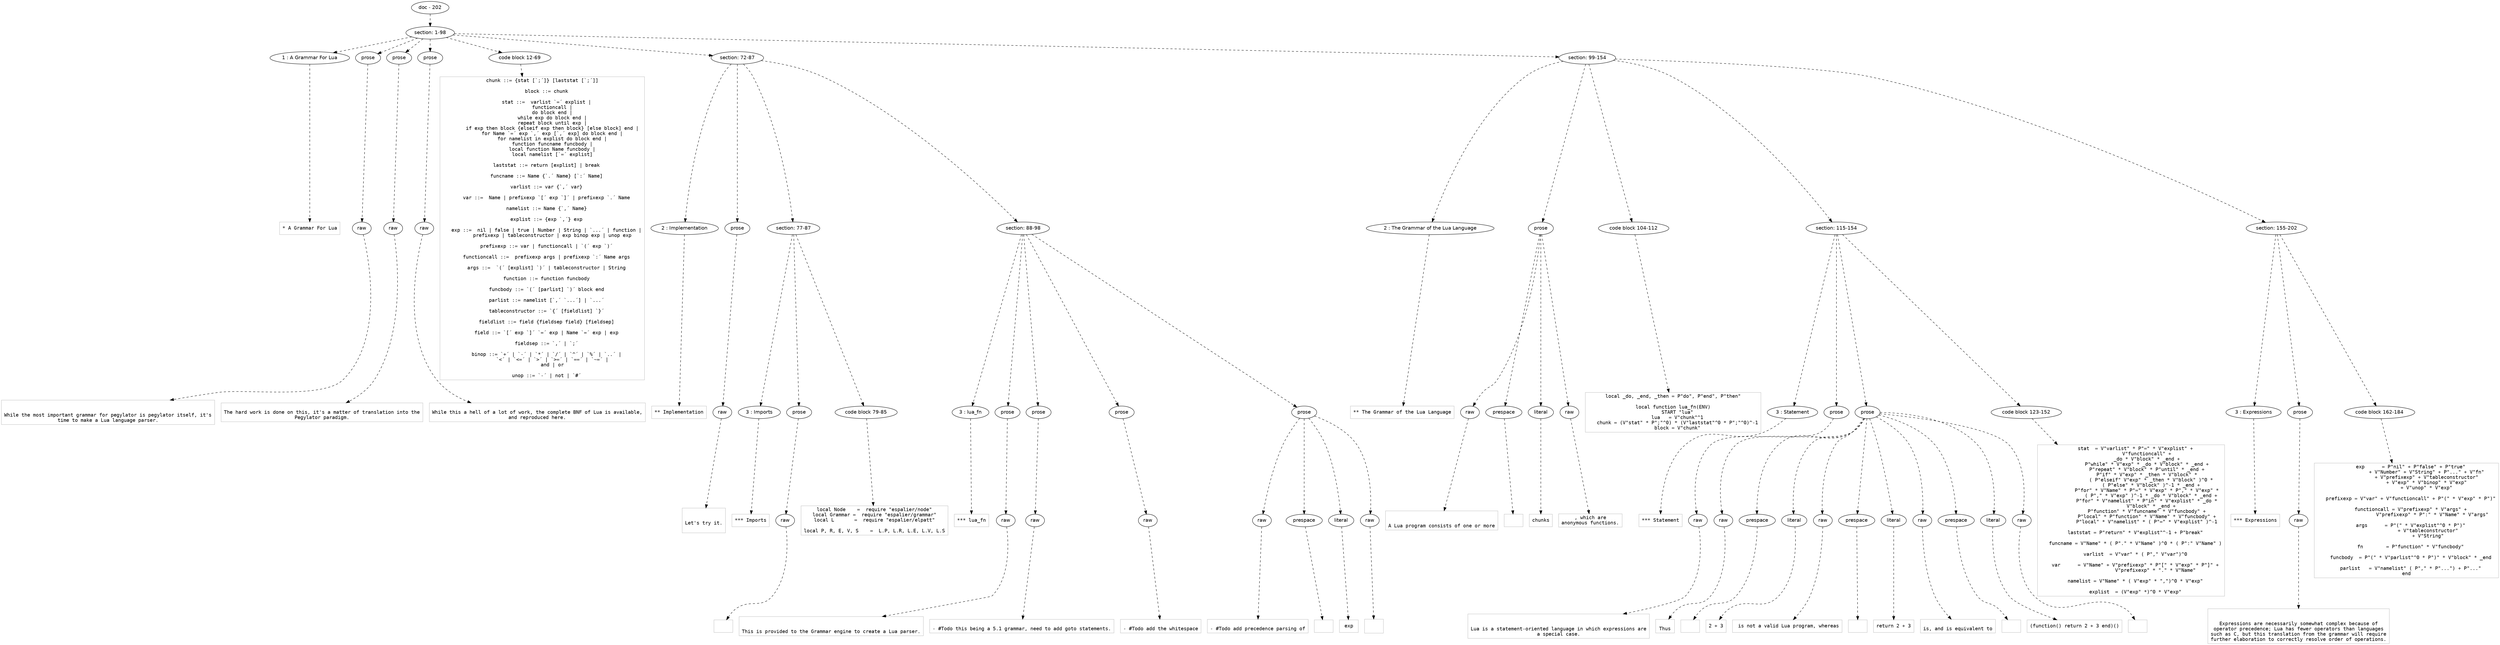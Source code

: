 digraph lpegNode {

node [fontname=Helvetica]
edge [style=dashed]

doc_0 [label="doc - 202"]


doc_0 -> { section_1}
{rank=same; section_1}

section_1 [label="section: 1-98"]


// END RANK doc_0

section_1 -> { header_2 prose_3 prose_4 prose_5 codeblock_6 section_7 section_8}
{rank=same; header_2 prose_3 prose_4 prose_5 codeblock_6 section_7 section_8}

header_2 [label="1 : A Grammar For Lua"]

prose_3 [label="prose"]

prose_4 [label="prose"]

prose_5 [label="prose"]

codeblock_6 [label="code block 12-69"]

section_7 [label="section: 72-87"]

section_8 [label="section: 99-154"]


// END RANK section_1

header_2 -> leaf_9
leaf_9  [color=Gray,shape=rectangle,fontname=Inconsolata,label="* A Grammar For Lua"]
// END RANK header_2

prose_3 -> { raw_10}
{rank=same; raw_10}

raw_10 [label="raw"]


// END RANK prose_3

raw_10 -> leaf_11
leaf_11  [color=Gray,shape=rectangle,fontname=Inconsolata,label="

While the most important grammar for pegylator is pegylator itself, it's
time to make a Lua language parser.
"]
// END RANK raw_10

prose_4 -> { raw_12}
{rank=same; raw_12}

raw_12 [label="raw"]


// END RANK prose_4

raw_12 -> leaf_13
leaf_13  [color=Gray,shape=rectangle,fontname=Inconsolata,label="
The hard work is done on this, it's a matter of translation into the
Pegylator paradigm.
"]
// END RANK raw_12

prose_5 -> { raw_14}
{rank=same; raw_14}

raw_14 [label="raw"]


// END RANK prose_5

raw_14 -> leaf_15
leaf_15  [color=Gray,shape=rectangle,fontname=Inconsolata,label="
While this a hell of a lot of work, the complete BNF of Lua is available,
and reproduced here.
"]
// END RANK raw_14

codeblock_6 -> leaf_16
leaf_16  [color=Gray,shape=rectangle,fontname=Inconsolata,label="chunk ::= {stat [`;´]} [laststat [`;´]]

   block ::= chunk

   stat ::=  varlist `=´ explist |
       functioncall |
       do block end |
       while exp do block end |
       repeat block until exp |
       if exp then block {elseif exp then block} [else block] end |
       for Name `=´ exp `,´ exp [`,´ exp] do block end |
       for namelist in explist do block end |
       function funcname funcbody |
       local function Name funcbody |
       local namelist [`=´ explist]

   laststat ::= return [explist] | break

   funcname ::= Name {`.´ Name} [`:´ Name]

   varlist ::= var {`,´ var}

   var ::=  Name | prefixexp `[´ exp `]´ | prefixexp `.´ Name

   namelist ::= Name {`,´ Name}

   explist ::= {exp `,´} exp

   exp ::=  nil | false | true | Number | String | `...´ | function |
       prefixexp | tableconstructor | exp binop exp | unop exp

   prefixexp ::= var | functioncall | `(´ exp `)´

   functioncall ::=  prefixexp args | prefixexp `:´ Name args

   args ::=  `(´ [explist] `)´ | tableconstructor | String

   function ::= function funcbody

   funcbody ::= `(´ [parlist] `)´ block end

   parlist ::= namelist [`,´ `...´] | `...´

   tableconstructor ::= `{´ [fieldlist] `}´

   fieldlist ::= field {fieldsep field} [fieldsep]

   field ::= `[´ exp `]´ `=´ exp | Name `=´ exp | exp

   fieldsep ::= `,´ | `;´

   binop ::= `+´ | `-´ | `*´ | `/´ | `^´ | `%´ | `..´ |
       `<´ | `<=´ | `>´ | `>=´ | `==´ | `~=´ |
       and | or

   unop ::= `-´ | not | `#´"]
// END RANK codeblock_6

section_7 -> { header_17 prose_18 section_19 section_20}
{rank=same; header_17 prose_18 section_19 section_20}

header_17 [label="2 : Implementation"]

prose_18 [label="prose"]

section_19 [label="section: 77-87"]

section_20 [label="section: 88-98"]


// END RANK section_7

header_17 -> leaf_21
leaf_21  [color=Gray,shape=rectangle,fontname=Inconsolata,label="** Implementation"]
// END RANK header_17

prose_18 -> { raw_22}
{rank=same; raw_22}

raw_22 [label="raw"]


// END RANK prose_18

raw_22 -> leaf_23
leaf_23  [color=Gray,shape=rectangle,fontname=Inconsolata,label="

Let's try it.

"]
// END RANK raw_22

section_19 -> { header_24 prose_25 codeblock_26}
{rank=same; header_24 prose_25 codeblock_26}

header_24 [label="3 : Imports"]

prose_25 [label="prose"]

codeblock_26 [label="code block 79-85"]


// END RANK section_19

header_24 -> leaf_27
leaf_27  [color=Gray,shape=rectangle,fontname=Inconsolata,label="*** Imports"]
// END RANK header_24

prose_25 -> { raw_28}
{rank=same; raw_28}

raw_28 [label="raw"]


// END RANK prose_25

raw_28 -> leaf_29
leaf_29  [color=Gray,shape=rectangle,fontname=Inconsolata,label="
"]
// END RANK raw_28

codeblock_26 -> leaf_30
leaf_30  [color=Gray,shape=rectangle,fontname=Inconsolata,label="local Node    =  require \"espalier/node\"
local Grammar =  require \"espalier/grammar\"
local L       =  require \"espalier/elpatt\"

local P, R, E, V, S    =  L.P, L.R, L.E, L.V, L.S"]
// END RANK codeblock_26

section_20 -> { header_31 prose_32 prose_33 prose_34 prose_35}
{rank=same; header_31 prose_32 prose_33 prose_34 prose_35}

header_31 [label="3 : lua_fn"]

prose_32 [label="prose"]

prose_33 [label="prose"]

prose_34 [label="prose"]

prose_35 [label="prose"]


// END RANK section_20

header_31 -> leaf_36
leaf_36  [color=Gray,shape=rectangle,fontname=Inconsolata,label="*** lua_fn"]
// END RANK header_31

prose_32 -> { raw_37}
{rank=same; raw_37}

raw_37 [label="raw"]


// END RANK prose_32

raw_37 -> leaf_38
leaf_38  [color=Gray,shape=rectangle,fontname=Inconsolata,label="

This is provided to the Grammar engine to create a Lua parser.
"]
// END RANK raw_37

prose_33 -> { raw_39}
{rank=same; raw_39}

raw_39 [label="raw"]


// END RANK prose_33

raw_39 -> leaf_40
leaf_40  [color=Gray,shape=rectangle,fontname=Inconsolata,label="
- #Todo this being a 5.1 grammar, need to add goto statements.
"]
// END RANK raw_39

prose_34 -> { raw_41}
{rank=same; raw_41}

raw_41 [label="raw"]


// END RANK prose_34

raw_41 -> leaf_42
leaf_42  [color=Gray,shape=rectangle,fontname=Inconsolata,label="
- #Todo add the whitespace
"]
// END RANK raw_41

prose_35 -> { raw_43 prespace_44 literal_45 raw_46}
{rank=same; raw_43 prespace_44 literal_45 raw_46}

raw_43 [label="raw"]

prespace_44 [label="prespace"]

literal_45 [label="literal"]

raw_46 [label="raw"]


// END RANK prose_35

raw_43 -> leaf_47
leaf_47  [color=Gray,shape=rectangle,fontname=Inconsolata,label="
- #Todo add precedence parsing of"]
// END RANK raw_43

prespace_44 -> leaf_48
leaf_48  [color=Gray,shape=rectangle,fontname=Inconsolata,label=" "]
// END RANK prespace_44

literal_45 -> leaf_49
leaf_49  [color=Gray,shape=rectangle,fontname=Inconsolata,label="exp"]
// END RANK literal_45

raw_46 -> leaf_50
leaf_50  [color=Gray,shape=rectangle,fontname=Inconsolata,label="

"]
// END RANK raw_46

section_8 -> { header_51 prose_52 codeblock_53 section_54 section_55}
{rank=same; header_51 prose_52 codeblock_53 section_54 section_55}

header_51 [label="2 : The Grammar of the Lua Language"]

prose_52 [label="prose"]

codeblock_53 [label="code block 104-112"]

section_54 [label="section: 115-154"]

section_55 [label="section: 155-202"]


// END RANK section_8

header_51 -> leaf_56
leaf_56  [color=Gray,shape=rectangle,fontname=Inconsolata,label="** The Grammar of the Lua Language"]
// END RANK header_51

prose_52 -> { raw_57 prespace_58 literal_59 raw_60}
{rank=same; raw_57 prespace_58 literal_59 raw_60}

raw_57 [label="raw"]

prespace_58 [label="prespace"]

literal_59 [label="literal"]

raw_60 [label="raw"]


// END RANK prose_52

raw_57 -> leaf_61
leaf_61  [color=Gray,shape=rectangle,fontname=Inconsolata,label="

A Lua program consists of one or more"]
// END RANK raw_57

prespace_58 -> leaf_62
leaf_62  [color=Gray,shape=rectangle,fontname=Inconsolata,label=" "]
// END RANK prespace_58

literal_59 -> leaf_63
leaf_63  [color=Gray,shape=rectangle,fontname=Inconsolata,label="chunks"]
// END RANK literal_59

raw_60 -> leaf_64
leaf_64  [color=Gray,shape=rectangle,fontname=Inconsolata,label=", which are
anonymous functions.
"]
// END RANK raw_60

codeblock_53 -> leaf_65
leaf_65  [color=Gray,shape=rectangle,fontname=Inconsolata,label="local _do, _end, _then = P\"do\", P\"end\", P\"then\"

local function lua_fn(ENV)
   START \"lua\"
   lua   = V\"chunk\"^1
   chunk = (V\"stat\" * P\";\"^0) * (V\"laststat\"^0 * P\";\"^0)^-1
   block = V\"chunk\""]
// END RANK codeblock_53

section_54 -> { header_66 prose_67 prose_68 codeblock_69}
{rank=same; header_66 prose_67 prose_68 codeblock_69}

header_66 [label="3 : Statement"]

prose_67 [label="prose"]

prose_68 [label="prose"]

codeblock_69 [label="code block 123-152"]


// END RANK section_54

header_66 -> leaf_70
leaf_70  [color=Gray,shape=rectangle,fontname=Inconsolata,label="*** Statement"]
// END RANK header_66

prose_67 -> { raw_71}
{rank=same; raw_71}

raw_71 [label="raw"]


// END RANK prose_67

raw_71 -> leaf_72
leaf_72  [color=Gray,shape=rectangle,fontname=Inconsolata,label="

Lua is a statement-oriented language in which expressions are
a special case.
"]
// END RANK raw_71

prose_68 -> { raw_73 prespace_74 literal_75 raw_76 prespace_77 literal_78 raw_79 prespace_80 literal_81 raw_82}
{rank=same; raw_73 prespace_74 literal_75 raw_76 prespace_77 literal_78 raw_79 prespace_80 literal_81 raw_82}

raw_73 [label="raw"]

prespace_74 [label="prespace"]

literal_75 [label="literal"]

raw_76 [label="raw"]

prespace_77 [label="prespace"]

literal_78 [label="literal"]

raw_79 [label="raw"]

prespace_80 [label="prespace"]

literal_81 [label="literal"]

raw_82 [label="raw"]


// END RANK prose_68

raw_73 -> leaf_83
leaf_83  [color=Gray,shape=rectangle,fontname=Inconsolata,label="
Thus"]
// END RANK raw_73

prespace_74 -> leaf_84
leaf_84  [color=Gray,shape=rectangle,fontname=Inconsolata,label=" "]
// END RANK prespace_74

literal_75 -> leaf_85
leaf_85  [color=Gray,shape=rectangle,fontname=Inconsolata,label="2 + 3"]
// END RANK literal_75

raw_76 -> leaf_86
leaf_86  [color=Gray,shape=rectangle,fontname=Inconsolata,label=" is not a valid Lua program, whereas"]
// END RANK raw_76

prespace_77 -> leaf_87
leaf_87  [color=Gray,shape=rectangle,fontname=Inconsolata,label=" "]
// END RANK prespace_77

literal_78 -> leaf_88
leaf_88  [color=Gray,shape=rectangle,fontname=Inconsolata,label="return 2 + 3"]
// END RANK literal_78

raw_79 -> leaf_89
leaf_89  [color=Gray,shape=rectangle,fontname=Inconsolata,label="
is, and is equivalent to"]
// END RANK raw_79

prespace_80 -> leaf_90
leaf_90  [color=Gray,shape=rectangle,fontname=Inconsolata,label=" "]
// END RANK prespace_80

literal_81 -> leaf_91
leaf_91  [color=Gray,shape=rectangle,fontname=Inconsolata,label="(function() return 2 + 3 end)()"]
// END RANK literal_81

raw_82 -> leaf_92
leaf_92  [color=Gray,shape=rectangle,fontname=Inconsolata,label="
"]
// END RANK raw_82

codeblock_69 -> leaf_93
leaf_93  [color=Gray,shape=rectangle,fontname=Inconsolata,label="   stat  = V\"varlist\" * P\"=\" * V\"explist\" +
           V\"functioncall\" +
           _do * V\"block\" * _end +
           P\"while\" * V\"exp\" * _do * V\"block\" * _end +
           P\"repeat\" * V\"block\" * P\"until\" * _end +
           P\"if\" * V\"exp\" * _then * V\"block\" *
              ( P\"elseif\" V\"exp\" * _then * V\"block\" )^0 *
              ( P\"else\" * V\"block\" )^-1 * _end +
           P\"for\" * V\"Name\" * P\"=\" * V\"exp\" * P\",\" * V\"exp\" *
              ( P\",\" * V\"exp\" )^-1 * _do * V\"block\" * _end +
           P\"for\" * V\"namelist\" * P\"in\" * V\"explist\" * _do *
              V\"block\" * _end +
           P\"function\" * V\"funcname\" * V\"funcbody\" +
           P\"local\" * P\"function\" * V\"Name\" * V\"funcbody\" +
           P\"local\" * V\"namelist\" * ( P\"=\" * V\"explist\" )^-1

   laststat = P\"return\" * V\"explist\"^-1 + P\"break\"

   funcname = V\"Name\" * ( P\".\" * V\"Name\" )^0 * ( P\":\" V\"Name\" )

   varlist  = V\"var\" * ( P\",\" V\"var\")^0

   var      = V\"Name\" + V\"prefixexp\" * P\"[\" * V\"exp\" * P\"]\" +
                 V\"prefixexp\" * \".\" * V\"Name\"

   namelist = V\"Name\" * ( V\"exp\" * \",\")^0 * V\"exp\"

   explist  = (V\"exp\" *)^0 * V\"exp\""]
// END RANK codeblock_69

section_55 -> { header_94 prose_95 codeblock_96}
{rank=same; header_94 prose_95 codeblock_96}

header_94 [label="3 : Expressions"]

prose_95 [label="prose"]

codeblock_96 [label="code block 162-184"]


// END RANK section_55

header_94 -> leaf_97
leaf_97  [color=Gray,shape=rectangle,fontname=Inconsolata,label="*** Expressions"]
// END RANK header_94

prose_95 -> { raw_98}
{rank=same; raw_98}

raw_98 [label="raw"]


// END RANK prose_95

raw_98 -> leaf_99
leaf_99  [color=Gray,shape=rectangle,fontname=Inconsolata,label="

Expressions are necessarily somewhat complex because of
operator precedence; Lua has fewer operators than languages
such as C, but this translation from the grammar will require
further elaboration to correctly resolve order of operations.
"]
// END RANK raw_98

codeblock_96 -> leaf_100
leaf_100  [color=Gray,shape=rectangle,fontname=Inconsolata,label="   exp      = P\"nil\" + P\"false\" + P\"true\"
              + V\"Number\" + V\"String\" + P\"...\" + V\"fn\"
              + V\"prefixexp\" + V\"tableconstructor\"
              + V\"exp\" * V\"binop\" * V\"exp\"
              + V\"unop\" * V\"exp\"

   prefixexp = V\"var\" + V\"functioncall\" + P\"(\" * V\"exp\" * P\")\"

   functioncall = V\"prefixexp\" * V\"args\" +
                  V\"prefixexp\" * P\":\" * V\"Name\" * V\"args\"

   args      = P\"(\" * V\"explist\"^0 * P\")\"
               + V\"tableconstructor\"
               + V\"String\"

   fn        = P\"function\" * V\"funcbody\"

   funcbody  = P\"(\" * V\"parlist\"^0 * P\")\" * V\"block\" * _end

   parlist   = V\"namelist\" ( P\",\" * P\"...\") + P\"...\"
end"]
// END RANK codeblock_96


}
